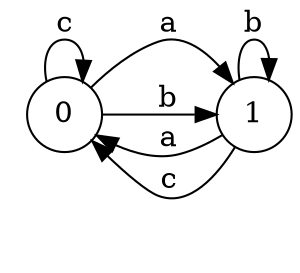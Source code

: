 digraph n2_10 {
__start0 [label="" shape="none"];

rankdir=LR;
size="8,5";

s0 [style="filled", color="black", fillcolor="white" shape="circle", label="0"];
s1 [style="filled", color="black", fillcolor="white" shape="circle", label="1"];
s0 -> s1 [label="a"];
s0 -> s1 [label="b"];
s0 -> s0 [label="c"];
s1 -> s0 [label="a"];
s1 -> s1 [label="b"];
s1 -> s0 [label="c"];

}